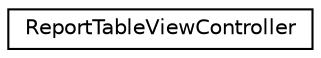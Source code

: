 digraph G
{
  edge [fontname="Helvetica",fontsize="10",labelfontname="Helvetica",labelfontsize="10"];
  node [fontname="Helvetica",fontsize="10",shape=record];
  rankdir=LR;
  Node1 [label="ReportTableViewController",height=0.2,width=0.4,color="black", fillcolor="white", style="filled",URL="$interface_report_table_view_controller.html",tooltip="table report view controller"];
}
